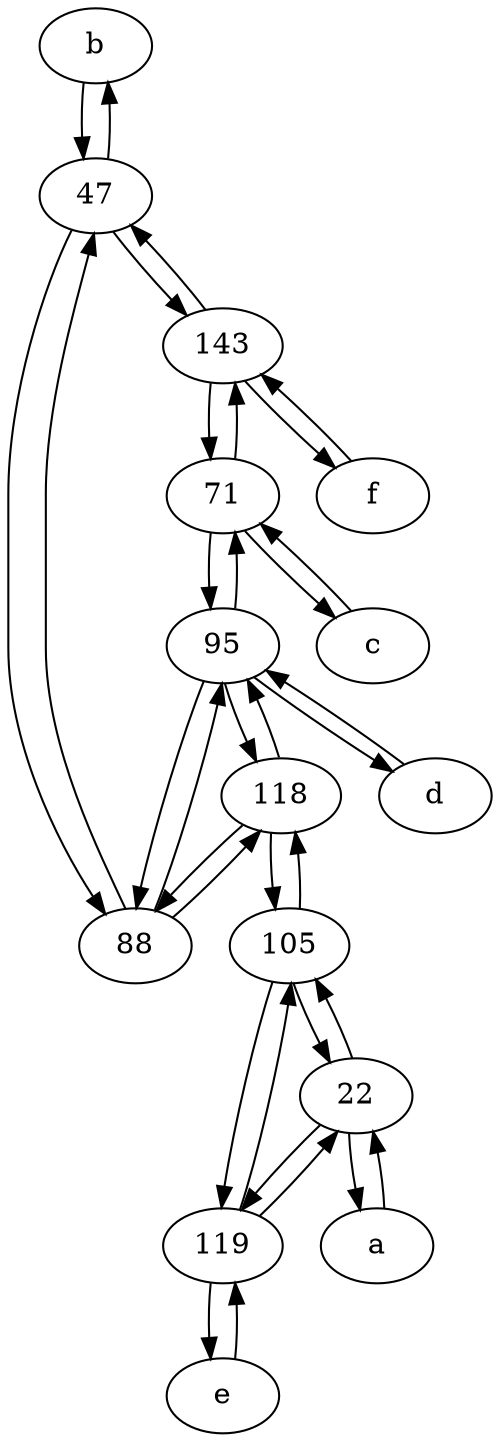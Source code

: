 digraph  {
	b [pos="50,20!"];
	118;
	88;
	71;
	143;
	105;
	47;
	119;
	95;
	d [pos="20,30!"];
	e [pos="30,50!"];
	f [pos="15,45!"];
	a [pos="40,10!"];
	c [pos="20,10!"];
	22;
	143 -> 71;
	119 -> 22;
	143 -> 47;
	f -> 143;
	22 -> 119;
	d -> 95;
	119 -> 105;
	95 -> 118;
	105 -> 22;
	22 -> a;
	47 -> 143;
	119 -> e;
	118 -> 105;
	88 -> 118;
	105 -> 119;
	22 -> 105;
	71 -> 143;
	a -> 22;
	88 -> 47;
	118 -> 95;
	95 -> d;
	47 -> b;
	71 -> 95;
	71 -> c;
	95 -> 88;
	143 -> f;
	88 -> 95;
	b -> 47;
	e -> 119;
	105 -> 118;
	47 -> 88;
	118 -> 88;
	c -> 71;
	95 -> 71;

	}